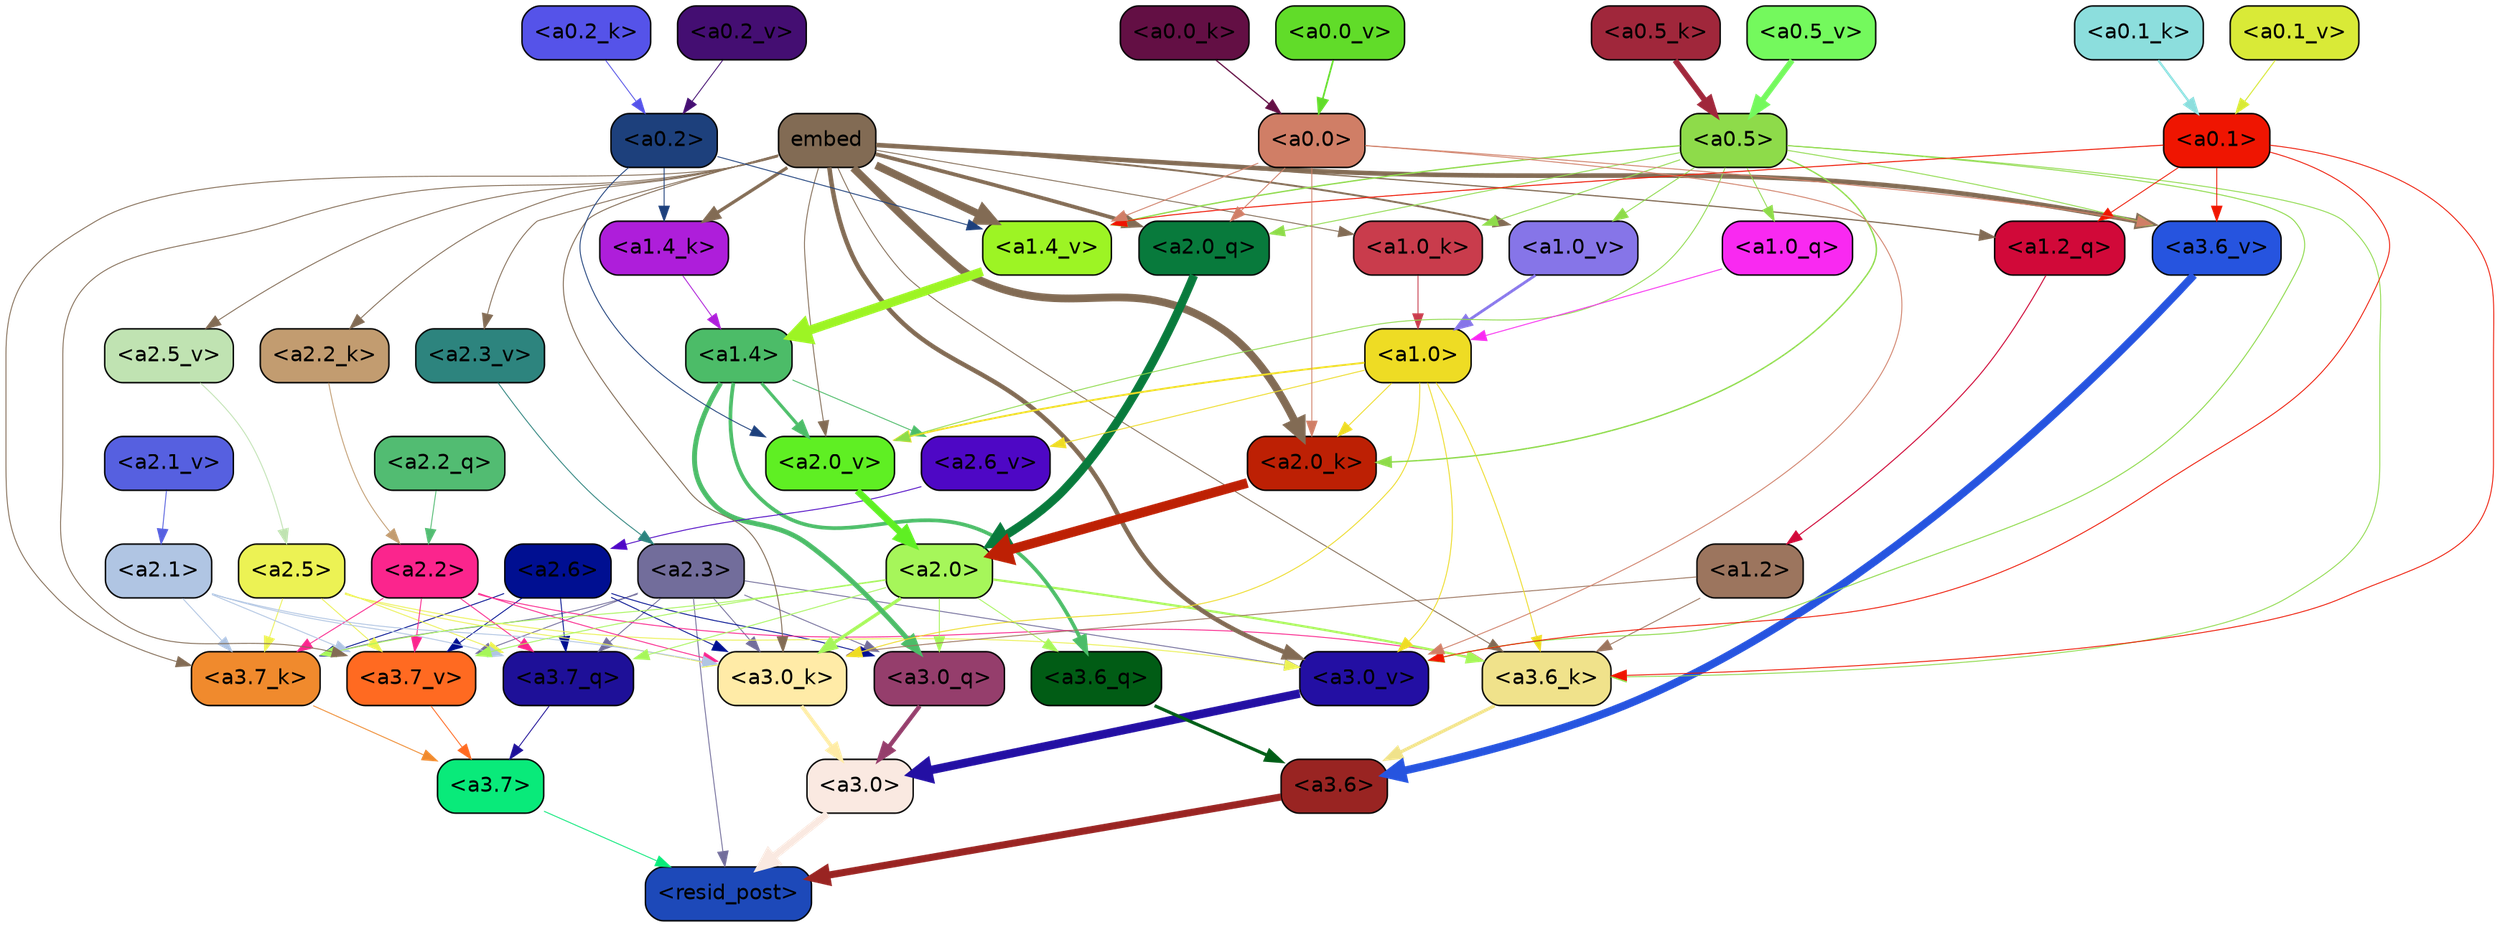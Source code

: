 strict digraph "" {
	graph [bgcolor=transparent,
		layout=dot,
		overlap=false,
		splines=true
	];
	"<a3.7>"	[color=black,
		fillcolor="#09ea7a",
		fontname=Helvetica,
		shape=box,
		style="filled, rounded"];
	"<resid_post>"	[color=black,
		fillcolor="#1d49b9",
		fontname=Helvetica,
		shape=box,
		style="filled, rounded"];
	"<a3.7>" -> "<resid_post>"	[color="#09ea7a",
		penwidth=0.6];
	"<a3.6>"	[color=black,
		fillcolor="#992422",
		fontname=Helvetica,
		shape=box,
		style="filled, rounded"];
	"<a3.6>" -> "<resid_post>"	[color="#992422",
		penwidth=4.7534414529800415];
	"<a3.0>"	[color=black,
		fillcolor="#fae9e1",
		fontname=Helvetica,
		shape=box,
		style="filled, rounded"];
	"<a3.0>" -> "<resid_post>"	[color="#fae9e1",
		penwidth=4.898576855659485];
	"<a2.3>"	[color=black,
		fillcolor="#726d9b",
		fontname=Helvetica,
		shape=box,
		style="filled, rounded"];
	"<a2.3>" -> "<resid_post>"	[color="#726d9b",
		penwidth=0.6];
	"<a3.7_q>"	[color=black,
		fillcolor="#1e1098",
		fontname=Helvetica,
		shape=box,
		style="filled, rounded"];
	"<a2.3>" -> "<a3.7_q>"	[color="#726d9b",
		penwidth=0.6];
	"<a3.0_q>"	[color=black,
		fillcolor="#953e6c",
		fontname=Helvetica,
		shape=box,
		style="filled, rounded"];
	"<a2.3>" -> "<a3.0_q>"	[color="#726d9b",
		penwidth=0.6];
	"<a3.7_k>"	[color=black,
		fillcolor="#f08a2d",
		fontname=Helvetica,
		shape=box,
		style="filled, rounded"];
	"<a2.3>" -> "<a3.7_k>"	[color="#726d9b",
		penwidth=0.6];
	"<a3.0_k>"	[color=black,
		fillcolor="#ffeba7",
		fontname=Helvetica,
		shape=box,
		style="filled, rounded"];
	"<a2.3>" -> "<a3.0_k>"	[color="#726d9b",
		penwidth=0.6];
	"<a3.7_v>"	[color=black,
		fillcolor="#ff6a21",
		fontname=Helvetica,
		shape=box,
		style="filled, rounded"];
	"<a2.3>" -> "<a3.7_v>"	[color="#726d9b",
		penwidth=0.6];
	"<a3.0_v>"	[color=black,
		fillcolor="#230fa3",
		fontname=Helvetica,
		shape=box,
		style="filled, rounded"];
	"<a2.3>" -> "<a3.0_v>"	[color="#726d9b",
		penwidth=0.6];
	"<a3.7_q>" -> "<a3.7>"	[color="#1e1098",
		penwidth=0.6];
	"<a3.6_q>"	[color=black,
		fillcolor="#015c15",
		fontname=Helvetica,
		shape=box,
		style="filled, rounded"];
	"<a3.6_q>" -> "<a3.6>"	[color="#015c15",
		penwidth=2.160832464694977];
	"<a3.0_q>" -> "<a3.0>"	[color="#953e6c",
		penwidth=2.870753765106201];
	"<a3.7_k>" -> "<a3.7>"	[color="#f08a2d",
		penwidth=0.6];
	"<a3.6_k>"	[color=black,
		fillcolor="#f0e28b",
		fontname=Helvetica,
		shape=box,
		style="filled, rounded"];
	"<a3.6_k>" -> "<a3.6>"	[color="#f0e28b",
		penwidth=2.13908451795578];
	"<a3.0_k>" -> "<a3.0>"	[color="#ffeba7",
		penwidth=2.520303964614868];
	"<a3.7_v>" -> "<a3.7>"	[color="#ff6a21",
		penwidth=0.6];
	"<a3.6_v>"	[color=black,
		fillcolor="#2654df",
		fontname=Helvetica,
		shape=box,
		style="filled, rounded"];
	"<a3.6_v>" -> "<a3.6>"	[color="#2654df",
		penwidth=5.297133803367615];
	"<a3.0_v>" -> "<a3.0>"	[color="#230fa3",
		penwidth=5.680712580680847];
	"<a2.6>"	[color=black,
		fillcolor="#000f91",
		fontname=Helvetica,
		shape=box,
		style="filled, rounded"];
	"<a2.6>" -> "<a3.7_q>"	[color="#000f91",
		penwidth=0.6];
	"<a2.6>" -> "<a3.0_q>"	[color="#000f91",
		penwidth=0.6];
	"<a2.6>" -> "<a3.7_k>"	[color="#000f91",
		penwidth=0.6];
	"<a2.6>" -> "<a3.0_k>"	[color="#000f91",
		penwidth=0.6];
	"<a2.6>" -> "<a3.7_v>"	[color="#000f91",
		penwidth=0.6];
	"<a2.5>"	[color=black,
		fillcolor="#ecf254",
		fontname=Helvetica,
		shape=box,
		style="filled, rounded"];
	"<a2.5>" -> "<a3.7_q>"	[color="#ecf254",
		penwidth=0.6];
	"<a2.5>" -> "<a3.7_k>"	[color="#ecf254",
		penwidth=0.6];
	"<a2.5>" -> "<a3.0_k>"	[color="#ecf254",
		penwidth=0.6];
	"<a2.5>" -> "<a3.7_v>"	[color="#ecf254",
		penwidth=0.6];
	"<a2.5>" -> "<a3.0_v>"	[color="#ecf254",
		penwidth=0.6];
	"<a2.2>"	[color=black,
		fillcolor="#fb258d",
		fontname=Helvetica,
		shape=box,
		style="filled, rounded"];
	"<a2.2>" -> "<a3.7_q>"	[color="#fb258d",
		penwidth=0.6];
	"<a2.2>" -> "<a3.7_k>"	[color="#fb258d",
		penwidth=0.6];
	"<a2.2>" -> "<a3.6_k>"	[color="#fb258d",
		penwidth=0.6];
	"<a2.2>" -> "<a3.0_k>"	[color="#fb258d",
		penwidth=0.6];
	"<a2.2>" -> "<a3.7_v>"	[color="#fb258d",
		penwidth=0.6];
	"<a2.1>"	[color=black,
		fillcolor="#b0c5e3",
		fontname=Helvetica,
		shape=box,
		style="filled, rounded"];
	"<a2.1>" -> "<a3.7_q>"	[color="#b0c5e3",
		penwidth=0.6];
	"<a2.1>" -> "<a3.7_k>"	[color="#b0c5e3",
		penwidth=0.6];
	"<a2.1>" -> "<a3.0_k>"	[color="#b0c5e3",
		penwidth=0.6];
	"<a2.1>" -> "<a3.7_v>"	[color="#b0c5e3",
		penwidth=0.6];
	"<a2.0>"	[color=black,
		fillcolor="#a6f65a",
		fontname=Helvetica,
		shape=box,
		style="filled, rounded"];
	"<a2.0>" -> "<a3.7_q>"	[color="#a6f65a",
		penwidth=0.6];
	"<a2.0>" -> "<a3.6_q>"	[color="#a6f65a",
		penwidth=0.6];
	"<a2.0>" -> "<a3.0_q>"	[color="#a6f65a",
		penwidth=0.6];
	"<a2.0>" -> "<a3.7_k>"	[color="#a6f65a",
		penwidth=0.6];
	"<a2.0>" -> "<a3.6_k>"	[color="#a6f65a",
		penwidth=1.4957321882247925];
	"<a2.0>" -> "<a3.0_k>"	[color="#a6f65a",
		penwidth=2.18752121925354];
	"<a2.0>" -> "<a3.7_v>"	[color="#a6f65a",
		penwidth=0.6];
	"<a1.4>"	[color=black,
		fillcolor="#4cbc68",
		fontname=Helvetica,
		shape=box,
		style="filled, rounded"];
	"<a1.4>" -> "<a3.6_q>"	[color="#4cbc68",
		penwidth=2.4829938411712646];
	"<a1.4>" -> "<a3.0_q>"	[color="#4cbc68",
		penwidth=3.299744725227356];
	"<a2.6_v>"	[color=black,
		fillcolor="#4e07c5",
		fontname=Helvetica,
		shape=box,
		style="filled, rounded"];
	"<a1.4>" -> "<a2.6_v>"	[color="#4cbc68",
		penwidth=0.6];
	"<a2.0_v>"	[color=black,
		fillcolor="#5fef23",
		fontname=Helvetica,
		shape=box,
		style="filled, rounded"];
	"<a1.4>" -> "<a2.0_v>"	[color="#4cbc68",
		penwidth=2.092592429369688];
	embed	[color=black,
		fillcolor="#826b54",
		fontname=Helvetica,
		shape=box,
		style="filled, rounded"];
	embed -> "<a3.7_k>"	[color="#826b54",
		penwidth=0.6];
	embed -> "<a3.6_k>"	[color="#826b54",
		penwidth=0.6];
	embed -> "<a3.0_k>"	[color="#826b54",
		penwidth=0.6394047290086746];
	embed -> "<a3.7_v>"	[color="#826b54",
		penwidth=0.6];
	embed -> "<a3.6_v>"	[color="#826b54",
		penwidth=3.067279100418091];
	embed -> "<a3.0_v>"	[color="#826b54",
		penwidth=3.0212591886520386];
	"<a2.0_q>"	[color=black,
		fillcolor="#087a3c",
		fontname=Helvetica,
		shape=box,
		style="filled, rounded"];
	embed -> "<a2.0_q>"	[color="#826b54",
		penwidth=2.5355080366134644];
	"<a2.2_k>"	[color=black,
		fillcolor="#c29c70",
		fontname=Helvetica,
		shape=box,
		style="filled, rounded"];
	embed -> "<a2.2_k>"	[color="#826b54",
		penwidth=0.6];
	"<a2.0_k>"	[color=black,
		fillcolor="#bd2004",
		fontname=Helvetica,
		shape=box,
		style="filled, rounded"];
	embed -> "<a2.0_k>"	[color="#826b54",
		penwidth=5.2180726528167725];
	"<a2.5_v>"	[color=black,
		fillcolor="#c0e3b2",
		fontname=Helvetica,
		shape=box,
		style="filled, rounded"];
	embed -> "<a2.5_v>"	[color="#826b54",
		penwidth=0.6];
	"<a2.3_v>"	[color=black,
		fillcolor="#2d847e",
		fontname=Helvetica,
		shape=box,
		style="filled, rounded"];
	embed -> "<a2.3_v>"	[color="#826b54",
		penwidth=0.6];
	embed -> "<a2.0_v>"	[color="#826b54",
		penwidth=0.6];
	"<a1.2_q>"	[color=black,
		fillcolor="#d10939",
		fontname=Helvetica,
		shape=box,
		style="filled, rounded"];
	embed -> "<a1.2_q>"	[color="#826b54",
		penwidth=0.8094894886016846];
	"<a1.4_k>"	[color=black,
		fillcolor="#ae1eda",
		fontname=Helvetica,
		shape=box,
		style="filled, rounded"];
	embed -> "<a1.4_k>"	[color="#826b54",
		penwidth=2.1732678413391113];
	"<a1.0_k>"	[color=black,
		fillcolor="#c93c4c",
		fontname=Helvetica,
		shape=box,
		style="filled, rounded"];
	embed -> "<a1.0_k>"	[color="#826b54",
		penwidth=0.6];
	"<a1.4_v>"	[color=black,
		fillcolor="#9df424",
		fontname=Helvetica,
		shape=box,
		style="filled, rounded"];
	embed -> "<a1.4_v>"	[color="#826b54",
		penwidth=5.162249565124512];
	"<a1.0_v>"	[color=black,
		fillcolor="#8675e8",
		fontname=Helvetica,
		shape=box,
		style="filled, rounded"];
	embed -> "<a1.0_v>"	[color="#826b54",
		penwidth=1.26457279920578];
	"<a1.2>"	[color=black,
		fillcolor="#9c755e",
		fontname=Helvetica,
		shape=box,
		style="filled, rounded"];
	"<a1.2>" -> "<a3.6_k>"	[color="#9c755e",
		penwidth=0.6];
	"<a1.2>" -> "<a3.0_k>"	[color="#9c755e",
		penwidth=0.6];
	"<a1.0>"	[color=black,
		fillcolor="#eedc24",
		fontname=Helvetica,
		shape=box,
		style="filled, rounded"];
	"<a1.0>" -> "<a3.6_k>"	[color="#eedc24",
		penwidth=0.6];
	"<a1.0>" -> "<a3.0_k>"	[color="#eedc24",
		penwidth=0.6];
	"<a1.0>" -> "<a3.0_v>"	[color="#eedc24",
		penwidth=0.6];
	"<a1.0>" -> "<a2.0_k>"	[color="#eedc24",
		penwidth=0.6];
	"<a1.0>" -> "<a2.6_v>"	[color="#eedc24",
		penwidth=0.6];
	"<a1.0>" -> "<a2.0_v>"	[color="#eedc24",
		penwidth=1.2132605910301208];
	"<a0.5>"	[color=black,
		fillcolor="#8edb4a",
		fontname=Helvetica,
		shape=box,
		style="filled, rounded"];
	"<a0.5>" -> "<a3.6_k>"	[color="#8edb4a",
		penwidth=0.6];
	"<a0.5>" -> "<a3.6_v>"	[color="#8edb4a",
		penwidth=0.6];
	"<a0.5>" -> "<a3.0_v>"	[color="#8edb4a",
		penwidth=0.648682102560997];
	"<a0.5>" -> "<a2.0_q>"	[color="#8edb4a",
		penwidth=0.6];
	"<a0.5>" -> "<a2.0_k>"	[color="#8edb4a",
		penwidth=0.9236047863960266];
	"<a0.5>" -> "<a2.0_v>"	[color="#8edb4a",
		penwidth=0.6];
	"<a1.0_q>"	[color=black,
		fillcolor="#f929f1",
		fontname=Helvetica,
		shape=box,
		style="filled, rounded"];
	"<a0.5>" -> "<a1.0_q>"	[color="#8edb4a",
		penwidth=0.6];
	"<a0.5>" -> "<a1.0_k>"	[color="#8edb4a",
		penwidth=0.6];
	"<a0.5>" -> "<a1.4_v>"	[color="#8edb4a",
		penwidth=0.8783596754074097];
	"<a0.5>" -> "<a1.0_v>"	[color="#8edb4a",
		penwidth=0.6];
	"<a0.1>"	[color=black,
		fillcolor="#ef1501",
		fontname=Helvetica,
		shape=box,
		style="filled, rounded"];
	"<a0.1>" -> "<a3.6_k>"	[color="#ef1501",
		penwidth=0.6];
	"<a0.1>" -> "<a3.6_v>"	[color="#ef1501",
		penwidth=0.6];
	"<a0.1>" -> "<a3.0_v>"	[color="#ef1501",
		penwidth=0.6];
	"<a0.1>" -> "<a1.2_q>"	[color="#ef1501",
		penwidth=0.6];
	"<a0.1>" -> "<a1.4_v>"	[color="#ef1501",
		penwidth=0.6490728855133057];
	"<a0.0>"	[color=black,
		fillcolor="#d07e66",
		fontname=Helvetica,
		shape=box,
		style="filled, rounded"];
	"<a0.0>" -> "<a3.6_v>"	[color="#d07e66",
		penwidth=0.6];
	"<a0.0>" -> "<a3.0_v>"	[color="#d07e66",
		penwidth=0.6];
	"<a0.0>" -> "<a2.0_q>"	[color="#d07e66",
		penwidth=0.6];
	"<a0.0>" -> "<a2.0_k>"	[color="#d07e66",
		penwidth=0.6];
	"<a0.0>" -> "<a1.4_v>"	[color="#d07e66",
		penwidth=0.6];
	"<a2.2_q>"	[color=black,
		fillcolor="#52bc72",
		fontname=Helvetica,
		shape=box,
		style="filled, rounded"];
	"<a2.2_q>" -> "<a2.2>"	[color="#52bc72",
		penwidth=0.6];
	"<a2.0_q>" -> "<a2.0>"	[color="#087a3c",
		penwidth=5.681910276412964];
	"<a2.2_k>" -> "<a2.2>"	[color="#c29c70",
		penwidth=0.6];
	"<a2.0_k>" -> "<a2.0>"	[color="#bd2004",
		penwidth=6.447777509689331];
	"<a2.6_v>" -> "<a2.6>"	[color="#4e07c5",
		penwidth=0.6];
	"<a2.5_v>" -> "<a2.5>"	[color="#c0e3b2",
		penwidth=0.6];
	"<a2.3_v>" -> "<a2.3>"	[color="#2d847e",
		penwidth=0.6];
	"<a2.1_v>"	[color=black,
		fillcolor="#5660e0",
		fontname=Helvetica,
		shape=box,
		style="filled, rounded"];
	"<a2.1_v>" -> "<a2.1>"	[color="#5660e0",
		penwidth=0.6];
	"<a2.0_v>" -> "<a2.0>"	[color="#5fef23",
		penwidth=4.5695202350616455];
	"<a0.2>"	[color=black,
		fillcolor="#1d407c",
		fontname=Helvetica,
		shape=box,
		style="filled, rounded"];
	"<a0.2>" -> "<a2.0_v>"	[color="#1d407c",
		penwidth=0.6];
	"<a0.2>" -> "<a1.4_k>"	[color="#1d407c",
		penwidth=0.6];
	"<a0.2>" -> "<a1.4_v>"	[color="#1d407c",
		penwidth=0.6];
	"<a1.2_q>" -> "<a1.2>"	[color="#d10939",
		penwidth=0.6769798994064331];
	"<a1.0_q>" -> "<a1.0>"	[color="#f929f1",
		penwidth=0.6];
	"<a1.4_k>" -> "<a1.4>"	[color="#ae1eda",
		penwidth=0.6];
	"<a1.0_k>" -> "<a1.0>"	[color="#c93c4c",
		penwidth=0.6];
	"<a1.4_v>" -> "<a1.4>"	[color="#9df424",
		penwidth=6.016597509384155];
	"<a1.0_v>" -> "<a1.0>"	[color="#8675e8",
		penwidth=1.8562973737716675];
	"<a0.5_k>"	[color=black,
		fillcolor="#a0273b",
		fontname=Helvetica,
		shape=box,
		style="filled, rounded"];
	"<a0.5_k>" -> "<a0.5>"	[color="#a0273b",
		penwidth=3.7953722774982452];
	"<a0.2_k>"	[color=black,
		fillcolor="#5553e9",
		fontname=Helvetica,
		shape=box,
		style="filled, rounded"];
	"<a0.2_k>" -> "<a0.2>"	[color="#5553e9",
		penwidth=0.6];
	"<a0.1_k>"	[color=black,
		fillcolor="#8cdedd",
		fontname=Helvetica,
		shape=box,
		style="filled, rounded"];
	"<a0.1_k>" -> "<a0.1>"	[color="#8cdedd",
		penwidth=1.483607530593872];
	"<a0.0_k>"	[color=black,
		fillcolor="#630f44",
		fontname=Helvetica,
		shape=box,
		style="filled, rounded"];
	"<a0.0_k>" -> "<a0.0>"	[color="#630f44",
		penwidth=0.8216795921325684];
	"<a0.5_v>"	[color=black,
		fillcolor="#74f95d",
		fontname=Helvetica,
		shape=box,
		style="filled, rounded"];
	"<a0.5_v>" -> "<a0.5>"	[color="#74f95d",
		penwidth=3.805475652217865];
	"<a0.2_v>"	[color=black,
		fillcolor="#440e72",
		fontname=Helvetica,
		shape=box,
		style="filled, rounded"];
	"<a0.2_v>" -> "<a0.2>"	[color="#440e72",
		penwidth=0.6];
	"<a0.1_v>"	[color=black,
		fillcolor="#d9ea37",
		fontname=Helvetica,
		shape=box,
		style="filled, rounded"];
	"<a0.1_v>" -> "<a0.1>"	[color="#d9ea37",
		penwidth=0.6855120658874512];
	"<a0.0_v>"	[color=black,
		fillcolor="#61dc29",
		fontname=Helvetica,
		shape=box,
		style="filled, rounded"];
	"<a0.0_v>" -> "<a0.0>"	[color="#61dc29",
		penwidth=1.1353182792663574];
}
